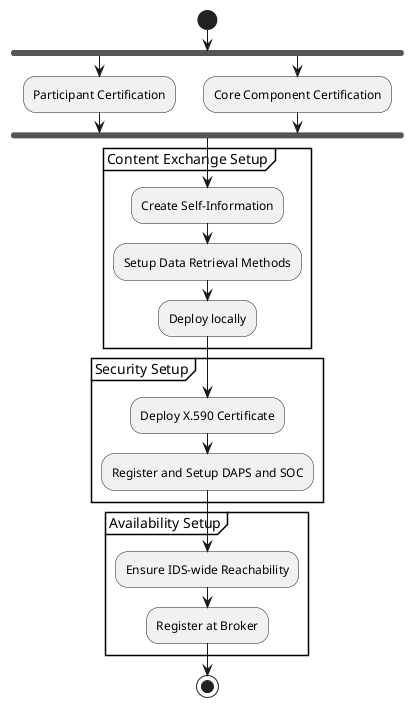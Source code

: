 @startuml

start

fork
:Participant Certification;
fork again
:Core Component Certification;
end fork

partition "Content Exchange Setup" {
	:Create Self-Information;
	:Setup Data Retrieval Methods;
	:Deploy locally;
}

partition "Security Setup" {
    :Deploy X.590 Certificate;
    :Register and Setup DAPS and SOC;
}

partition "Availability Setup" {
    :Ensure IDS-wide Reachability;
    :Register at Broker;
}

stop

@enduml